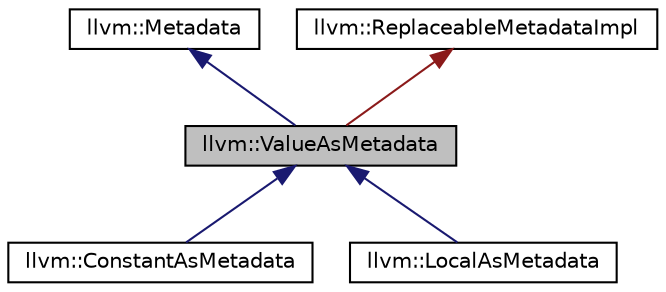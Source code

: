 digraph "llvm::ValueAsMetadata"
{
 // LATEX_PDF_SIZE
  bgcolor="transparent";
  edge [fontname="Helvetica",fontsize="10",labelfontname="Helvetica",labelfontsize="10"];
  node [fontname="Helvetica",fontsize="10",shape=record];
  Node1 [label="llvm::ValueAsMetadata",height=0.2,width=0.4,color="black", fillcolor="grey75", style="filled", fontcolor="black",tooltip="Value wrapper in the Metadata hierarchy."];
  Node2 -> Node1 [dir="back",color="midnightblue",fontsize="10",style="solid",fontname="Helvetica"];
  Node2 [label="llvm::Metadata",height=0.2,width=0.4,color="black",URL="$classllvm_1_1Metadata.html",tooltip="Root of the metadata hierarchy."];
  Node3 -> Node1 [dir="back",color="firebrick4",fontsize="10",style="solid",fontname="Helvetica"];
  Node3 [label="llvm::ReplaceableMetadataImpl",height=0.2,width=0.4,color="black",URL="$classllvm_1_1ReplaceableMetadataImpl.html",tooltip="Shared implementation of use-lists for replaceable metadata."];
  Node1 -> Node4 [dir="back",color="midnightblue",fontsize="10",style="solid",fontname="Helvetica"];
  Node4 [label="llvm::ConstantAsMetadata",height=0.2,width=0.4,color="black",URL="$classllvm_1_1ConstantAsMetadata.html",tooltip=" "];
  Node1 -> Node5 [dir="back",color="midnightblue",fontsize="10",style="solid",fontname="Helvetica"];
  Node5 [label="llvm::LocalAsMetadata",height=0.2,width=0.4,color="black",URL="$classllvm_1_1LocalAsMetadata.html",tooltip=" "];
}
